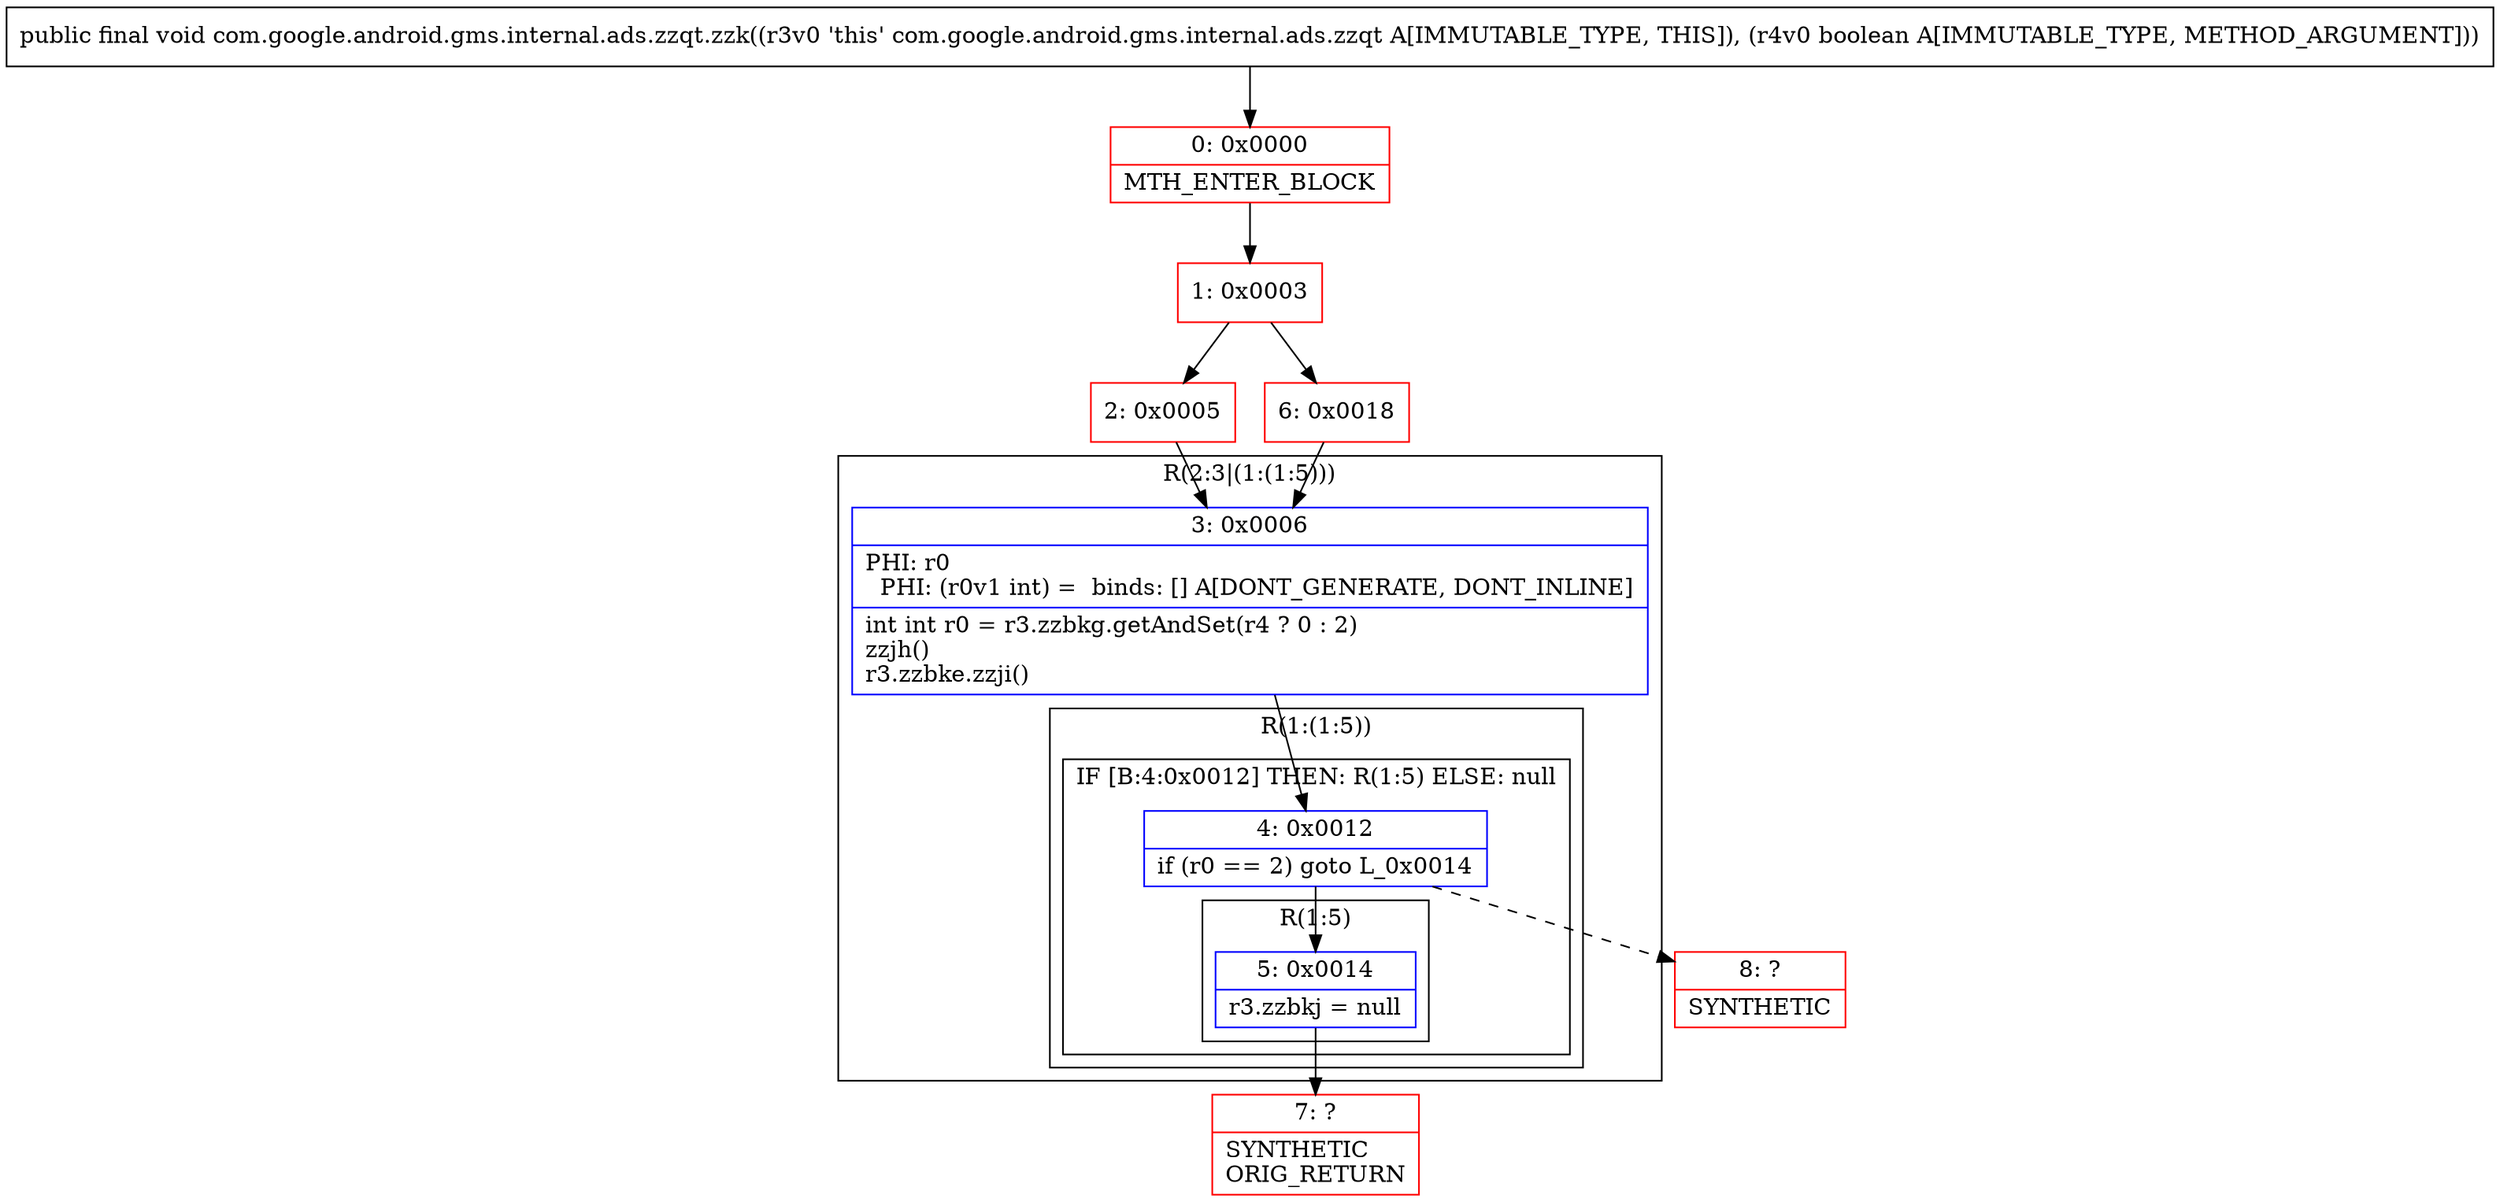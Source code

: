 digraph "CFG forcom.google.android.gms.internal.ads.zzqt.zzk(Z)V" {
subgraph cluster_Region_2141986319 {
label = "R(2:3|(1:(1:5)))";
node [shape=record,color=blue];
Node_3 [shape=record,label="{3\:\ 0x0006|PHI: r0 \l  PHI: (r0v1 int) =  binds: [] A[DONT_GENERATE, DONT_INLINE]\l|int int r0 = r3.zzbkg.getAndSet(r4 ? 0 : 2)\lzzjh()\lr3.zzbke.zzji()\l}"];
subgraph cluster_Region_804483921 {
label = "R(1:(1:5))";
node [shape=record,color=blue];
subgraph cluster_IfRegion_791924017 {
label = "IF [B:4:0x0012] THEN: R(1:5) ELSE: null";
node [shape=record,color=blue];
Node_4 [shape=record,label="{4\:\ 0x0012|if (r0 == 2) goto L_0x0014\l}"];
subgraph cluster_Region_1127906754 {
label = "R(1:5)";
node [shape=record,color=blue];
Node_5 [shape=record,label="{5\:\ 0x0014|r3.zzbkj = null\l}"];
}
}
}
}
Node_0 [shape=record,color=red,label="{0\:\ 0x0000|MTH_ENTER_BLOCK\l}"];
Node_1 [shape=record,color=red,label="{1\:\ 0x0003}"];
Node_2 [shape=record,color=red,label="{2\:\ 0x0005}"];
Node_6 [shape=record,color=red,label="{6\:\ 0x0018}"];
Node_7 [shape=record,color=red,label="{7\:\ ?|SYNTHETIC\lORIG_RETURN\l}"];
Node_8 [shape=record,color=red,label="{8\:\ ?|SYNTHETIC\l}"];
MethodNode[shape=record,label="{public final void com.google.android.gms.internal.ads.zzqt.zzk((r3v0 'this' com.google.android.gms.internal.ads.zzqt A[IMMUTABLE_TYPE, THIS]), (r4v0 boolean A[IMMUTABLE_TYPE, METHOD_ARGUMENT])) }"];
MethodNode -> Node_0;
Node_3 -> Node_4;
Node_4 -> Node_5;
Node_4 -> Node_8[style=dashed];
Node_5 -> Node_7;
Node_0 -> Node_1;
Node_1 -> Node_2;
Node_1 -> Node_6;
Node_2 -> Node_3;
Node_6 -> Node_3;
}

